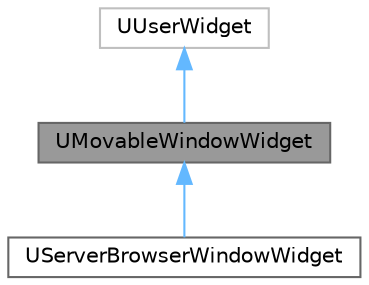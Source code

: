 digraph "UMovableWindowWidget"
{
 // LATEX_PDF_SIZE
  bgcolor="transparent";
  edge [fontname=Helvetica,fontsize=10,labelfontname=Helvetica,labelfontsize=10];
  node [fontname=Helvetica,fontsize=10,shape=box,height=0.2,width=0.4];
  Node1 [label="UMovableWindowWidget",height=0.2,width=0.4,color="gray40", fillcolor="grey60", style="filled", fontcolor="black",tooltip="Movable window widget."];
  Node2 -> Node1 [dir="back",color="steelblue1",style="solid"];
  Node2 [label="UUserWidget",height=0.2,width=0.4,color="grey75", fillcolor="white", style="filled",tooltip=" "];
  Node1 -> Node3 [dir="back",color="steelblue1",style="solid"];
  Node3 [label="UServerBrowserWindowWidget",height=0.2,width=0.4,color="gray40", fillcolor="white", style="filled",URL="$class_u_server_browser_window_widget.html",tooltip="Server browser movable window widget."];
}
